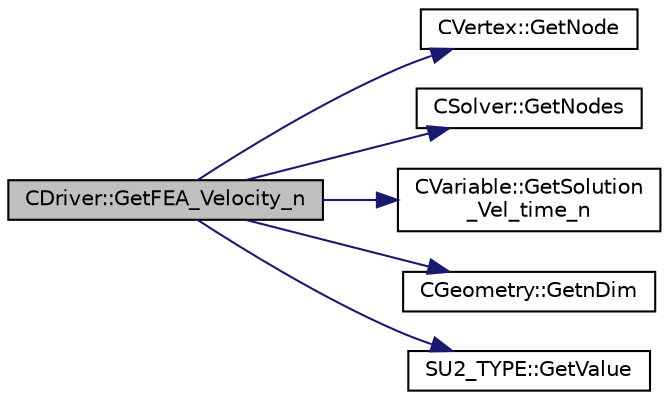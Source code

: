 digraph "CDriver::GetFEA_Velocity_n"
{
  edge [fontname="Helvetica",fontsize="10",labelfontname="Helvetica",labelfontsize="10"];
  node [fontname="Helvetica",fontsize="10",shape=record];
  rankdir="LR";
  Node1459 [label="CDriver::GetFEA_Velocity_n",height=0.2,width=0.4,color="black", fillcolor="grey75", style="filled", fontcolor="black"];
  Node1459 -> Node1460 [color="midnightblue",fontsize="10",style="solid",fontname="Helvetica"];
  Node1460 [label="CVertex::GetNode",height=0.2,width=0.4,color="black", fillcolor="white", style="filled",URL="$class_c_vertex.html#a95c513bf927464157ed96b6c79779a1f",tooltip="Get the node of the vertex. "];
  Node1459 -> Node1461 [color="midnightblue",fontsize="10",style="solid",fontname="Helvetica"];
  Node1461 [label="CSolver::GetNodes",height=0.2,width=0.4,color="black", fillcolor="white", style="filled",URL="$class_c_solver.html#af3198e52a2ea377bb765647b5e697197",tooltip="Allow outside access to the nodes of the solver, containing conservatives, primitives, etc. "];
  Node1459 -> Node1462 [color="midnightblue",fontsize="10",style="solid",fontname="Helvetica"];
  Node1462 [label="CVariable::GetSolution\l_Vel_time_n",height=0.2,width=0.4,color="black", fillcolor="white", style="filled",URL="$class_c_variable.html#ab36e9bb95a17f0561a94edb80f1ca4c0",tooltip="Get the velocity of the nodes (Structural Analysis) at time n. "];
  Node1459 -> Node1463 [color="midnightblue",fontsize="10",style="solid",fontname="Helvetica"];
  Node1463 [label="CGeometry::GetnDim",height=0.2,width=0.4,color="black", fillcolor="white", style="filled",URL="$class_c_geometry.html#a2af01006c0c4f74ba089582f1a3587fe",tooltip="Get number of coordinates. "];
  Node1459 -> Node1464 [color="midnightblue",fontsize="10",style="solid",fontname="Helvetica"];
  Node1464 [label="SU2_TYPE::GetValue",height=0.2,width=0.4,color="black", fillcolor="white", style="filled",URL="$namespace_s_u2___t_y_p_e.html#a0ed43473f5a450ce028d088427bf10cb",tooltip="Get the (primitive) value of the datatype (needs to be implemented for each new type). "];
}
